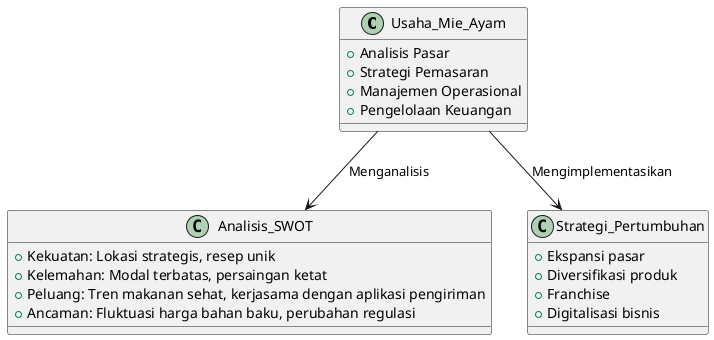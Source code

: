 @startuml
!define RECTANGLE class

RECTANGLE Usaha_Mie_Ayam {
  + Analisis Pasar
  + Strategi Pemasaran
  + Manajemen Operasional
  + Pengelolaan Keuangan
}

RECTANGLE Analisis_SWOT {
  + Kekuatan: Lokasi strategis, resep unik
  + Kelemahan: Modal terbatas, persaingan ketat
  + Peluang: Tren makanan sehat, kerjasama dengan aplikasi pengiriman
  + Ancaman: Fluktuasi harga bahan baku, perubahan regulasi
}

RECTANGLE Strategi_Pertumbuhan {
  + Ekspansi pasar
  + Diversifikasi produk
  + Franchise
  + Digitalisasi bisnis
}

Usaha_Mie_Ayam --> Analisis_SWOT : Menganalisis
Usaha_Mie_Ayam --> Strategi_Pertumbuhan : Mengimplementasikan
@enduml
